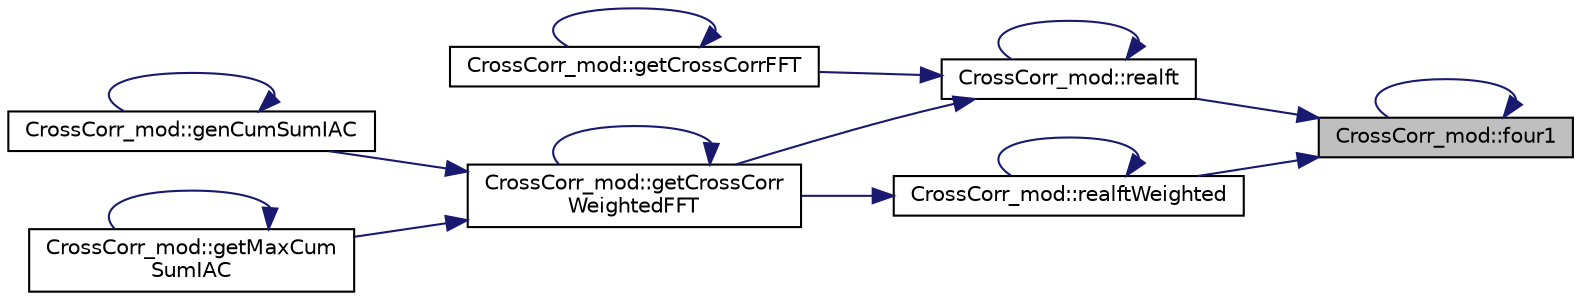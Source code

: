 digraph "CrossCorr_mod::four1"
{
 // LATEX_PDF_SIZE
  edge [fontname="Helvetica",fontsize="10",labelfontname="Helvetica",labelfontsize="10"];
  node [fontname="Helvetica",fontsize="10",shape=record];
  rankdir="RL";
  Node1 [label="CrossCorr_mod::four1",height=0.2,width=0.4,color="black", fillcolor="grey75", style="filled", fontcolor="black",tooltip=" "];
  Node1 -> Node1 [dir="back",color="midnightblue",fontsize="10",style="solid",fontname="Helvetica"];
  Node1 -> Node2 [dir="back",color="midnightblue",fontsize="10",style="solid",fontname="Helvetica"];
  Node2 [label="CrossCorr_mod::realft",height=0.2,width=0.4,color="black", fillcolor="white", style="filled",URL="$namespaceCrossCorr__mod.html#aa17b9dfa7fb9c09a2942ee4d2e50e30c",tooltip=" "];
  Node2 -> Node3 [dir="back",color="midnightblue",fontsize="10",style="solid",fontname="Helvetica"];
  Node3 [label="CrossCorr_mod::getCrossCorrFFT",height=0.2,width=0.4,color="black", fillcolor="white", style="filled",URL="$namespaceCrossCorr__mod.html#a8ba6f840aa3cf369a3dbd2f72ede334f",tooltip="Return the cross-correlation of the two input data vectors, (including any user-supplied zero padding..."];
  Node3 -> Node3 [dir="back",color="midnightblue",fontsize="10",style="solid",fontname="Helvetica"];
  Node2 -> Node4 [dir="back",color="midnightblue",fontsize="10",style="solid",fontname="Helvetica"];
  Node4 [label="CrossCorr_mod::getCrossCorr\lWeightedFFT",height=0.2,width=0.4,color="black", fillcolor="white", style="filled",URL="$namespaceCrossCorr__mod.html#ad7530d1251f15e5c2d1d3de9a014e15a",tooltip="Return the cross-correlation of the two input weighted compact data vectors, (including any user-supp..."];
  Node4 -> Node5 [dir="back",color="midnightblue",fontsize="10",style="solid",fontname="Helvetica"];
  Node5 [label="CrossCorr_mod::genCumSumIAC",height=0.2,width=0.4,color="black", fillcolor="white", style="filled",URL="$namespaceCrossCorr__mod.html#a7c803e7f236c1b0958e368ba22b8abab",tooltip="Return the integrated autocorrelation (IAC) based on the cumulative autocorrelation."];
  Node5 -> Node5 [dir="back",color="midnightblue",fontsize="10",style="solid",fontname="Helvetica"];
  Node4 -> Node4 [dir="back",color="midnightblue",fontsize="10",style="solid",fontname="Helvetica"];
  Node4 -> Node6 [dir="back",color="midnightblue",fontsize="10",style="solid",fontname="Helvetica"];
  Node6 [label="CrossCorr_mod::getMaxCum\lSumIAC",height=0.2,width=0.4,color="black", fillcolor="white", style="filled",URL="$namespaceCrossCorr__mod.html#a3776a901fbaee44fecf500b3a25d1a5c",tooltip="Return the integrated autocorrelation (IAC) based on the maximum cumulative autocorrelation."];
  Node6 -> Node6 [dir="back",color="midnightblue",fontsize="10",style="solid",fontname="Helvetica"];
  Node2 -> Node2 [dir="back",color="midnightblue",fontsize="10",style="solid",fontname="Helvetica"];
  Node1 -> Node7 [dir="back",color="midnightblue",fontsize="10",style="solid",fontname="Helvetica"];
  Node7 [label="CrossCorr_mod::realftWeighted",height=0.2,width=0.4,color="black", fillcolor="white", style="filled",URL="$namespaceCrossCorr__mod.html#afab477909a5b9d455cfb3f02084e40b2",tooltip=" "];
  Node7 -> Node4 [dir="back",color="midnightblue",fontsize="10",style="solid",fontname="Helvetica"];
  Node7 -> Node7 [dir="back",color="midnightblue",fontsize="10",style="solid",fontname="Helvetica"];
}
